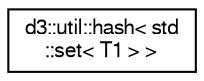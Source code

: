 digraph "Graphical Class Hierarchy"
{
  edge [fontname="FreeSans",fontsize="10",labelfontname="FreeSans",labelfontsize="10"];
  node [fontname="FreeSans",fontsize="10",shape=record];
  rankdir="LR";
  Node1 [label="d3::util::hash\< std\l::set\< T1 \> \>",height=0.2,width=0.4,color="black", fillcolor="white", style="filled",URL="$structd3_1_1util_1_1hash_3_01std_1_1set_3_01T1_01_4_01_4.html"];
}
